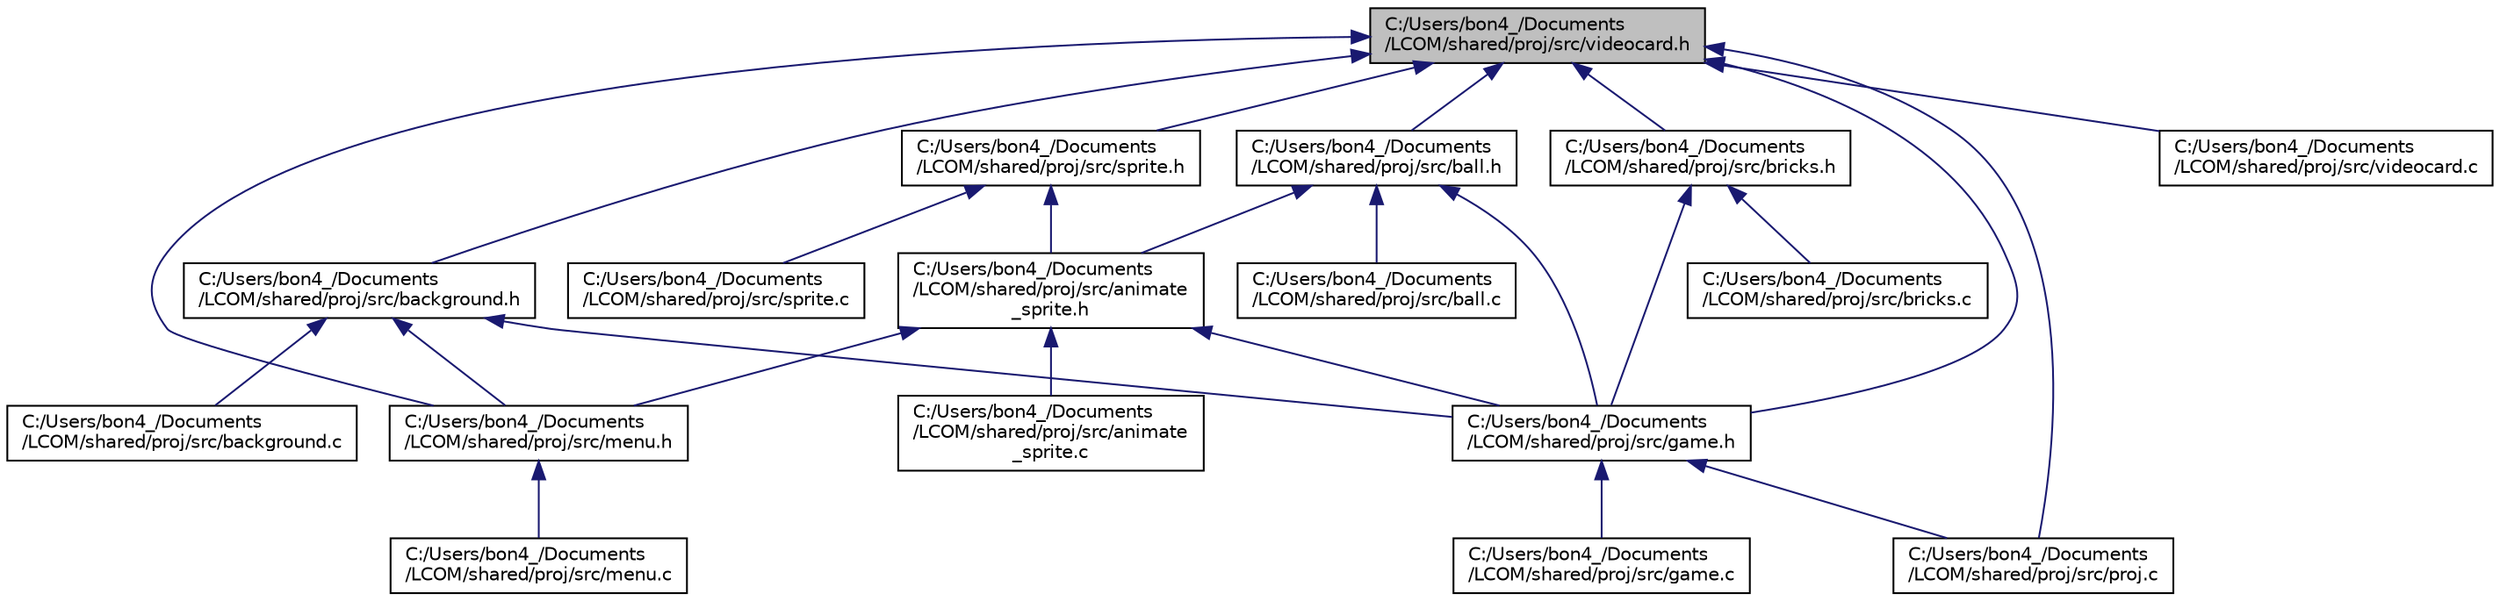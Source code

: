 digraph "C:/Users/bon4_/Documents/LCOM/shared/proj/src/videocard.h"
{
 // LATEX_PDF_SIZE
  edge [fontname="Helvetica",fontsize="10",labelfontname="Helvetica",labelfontsize="10"];
  node [fontname="Helvetica",fontsize="10",shape=record];
  Node1 [label="C:/Users/bon4_/Documents\l/LCOM/shared/proj/src/videocard.h",height=0.2,width=0.4,color="black", fillcolor="grey75", style="filled", fontcolor="black",tooltip=" "];
  Node1 -> Node2 [dir="back",color="midnightblue",fontsize="10",style="solid"];
  Node2 [label="C:/Users/bon4_/Documents\l/LCOM/shared/proj/src/background.h",height=0.2,width=0.4,color="black", fillcolor="white", style="filled",URL="$background_8h.html",tooltip=" "];
  Node2 -> Node3 [dir="back",color="midnightblue",fontsize="10",style="solid"];
  Node3 [label="C:/Users/bon4_/Documents\l/LCOM/shared/proj/src/background.c",height=0.2,width=0.4,color="black", fillcolor="white", style="filled",URL="$background_8c.html",tooltip=" "];
  Node2 -> Node4 [dir="back",color="midnightblue",fontsize="10",style="solid"];
  Node4 [label="C:/Users/bon4_/Documents\l/LCOM/shared/proj/src/game.h",height=0.2,width=0.4,color="black", fillcolor="white", style="filled",URL="$game_8h.html",tooltip=" "];
  Node4 -> Node5 [dir="back",color="midnightblue",fontsize="10",style="solid"];
  Node5 [label="C:/Users/bon4_/Documents\l/LCOM/shared/proj/src/game.c",height=0.2,width=0.4,color="black", fillcolor="white", style="filled",URL="$game_8c.html",tooltip=" "];
  Node4 -> Node6 [dir="back",color="midnightblue",fontsize="10",style="solid"];
  Node6 [label="C:/Users/bon4_/Documents\l/LCOM/shared/proj/src/proj.c",height=0.2,width=0.4,color="black", fillcolor="white", style="filled",URL="$proj_8c.html",tooltip=" "];
  Node2 -> Node7 [dir="back",color="midnightblue",fontsize="10",style="solid"];
  Node7 [label="C:/Users/bon4_/Documents\l/LCOM/shared/proj/src/menu.h",height=0.2,width=0.4,color="black", fillcolor="white", style="filled",URL="$menu_8h.html",tooltip=" "];
  Node7 -> Node8 [dir="back",color="midnightblue",fontsize="10",style="solid"];
  Node8 [label="C:/Users/bon4_/Documents\l/LCOM/shared/proj/src/menu.c",height=0.2,width=0.4,color="black", fillcolor="white", style="filled",URL="$menu_8c.html",tooltip=" "];
  Node1 -> Node9 [dir="back",color="midnightblue",fontsize="10",style="solid"];
  Node9 [label="C:/Users/bon4_/Documents\l/LCOM/shared/proj/src/ball.h",height=0.2,width=0.4,color="black", fillcolor="white", style="filled",URL="$ball_8h.html",tooltip=" "];
  Node9 -> Node10 [dir="back",color="midnightblue",fontsize="10",style="solid"];
  Node10 [label="C:/Users/bon4_/Documents\l/LCOM/shared/proj/src/animate\l_sprite.h",height=0.2,width=0.4,color="black", fillcolor="white", style="filled",URL="$animate__sprite_8h.html",tooltip=" "];
  Node10 -> Node11 [dir="back",color="midnightblue",fontsize="10",style="solid"];
  Node11 [label="C:/Users/bon4_/Documents\l/LCOM/shared/proj/src/animate\l_sprite.c",height=0.2,width=0.4,color="black", fillcolor="white", style="filled",URL="$animate__sprite_8c.html",tooltip=" "];
  Node10 -> Node4 [dir="back",color="midnightblue",fontsize="10",style="solid"];
  Node10 -> Node7 [dir="back",color="midnightblue",fontsize="10",style="solid"];
  Node9 -> Node12 [dir="back",color="midnightblue",fontsize="10",style="solid"];
  Node12 [label="C:/Users/bon4_/Documents\l/LCOM/shared/proj/src/ball.c",height=0.2,width=0.4,color="black", fillcolor="white", style="filled",URL="$ball_8c.html",tooltip=" "];
  Node9 -> Node4 [dir="back",color="midnightblue",fontsize="10",style="solid"];
  Node1 -> Node13 [dir="back",color="midnightblue",fontsize="10",style="solid"];
  Node13 [label="C:/Users/bon4_/Documents\l/LCOM/shared/proj/src/bricks.h",height=0.2,width=0.4,color="black", fillcolor="white", style="filled",URL="$bricks_8h.html",tooltip=" "];
  Node13 -> Node14 [dir="back",color="midnightblue",fontsize="10",style="solid"];
  Node14 [label="C:/Users/bon4_/Documents\l/LCOM/shared/proj/src/bricks.c",height=0.2,width=0.4,color="black", fillcolor="white", style="filled",URL="$bricks_8c.html",tooltip=" "];
  Node13 -> Node4 [dir="back",color="midnightblue",fontsize="10",style="solid"];
  Node1 -> Node4 [dir="back",color="midnightblue",fontsize="10",style="solid"];
  Node1 -> Node7 [dir="back",color="midnightblue",fontsize="10",style="solid"];
  Node1 -> Node6 [dir="back",color="midnightblue",fontsize="10",style="solid"];
  Node1 -> Node15 [dir="back",color="midnightblue",fontsize="10",style="solid"];
  Node15 [label="C:/Users/bon4_/Documents\l/LCOM/shared/proj/src/sprite.h",height=0.2,width=0.4,color="black", fillcolor="white", style="filled",URL="$sprite_8h.html",tooltip=" "];
  Node15 -> Node10 [dir="back",color="midnightblue",fontsize="10",style="solid"];
  Node15 -> Node16 [dir="back",color="midnightblue",fontsize="10",style="solid"];
  Node16 [label="C:/Users/bon4_/Documents\l/LCOM/shared/proj/src/sprite.c",height=0.2,width=0.4,color="black", fillcolor="white", style="filled",URL="$sprite_8c.html",tooltip=" "];
  Node1 -> Node17 [dir="back",color="midnightblue",fontsize="10",style="solid"];
  Node17 [label="C:/Users/bon4_/Documents\l/LCOM/shared/proj/src/videocard.c",height=0.2,width=0.4,color="black", fillcolor="white", style="filled",URL="$videocard_8c.html",tooltip=" "];
}
